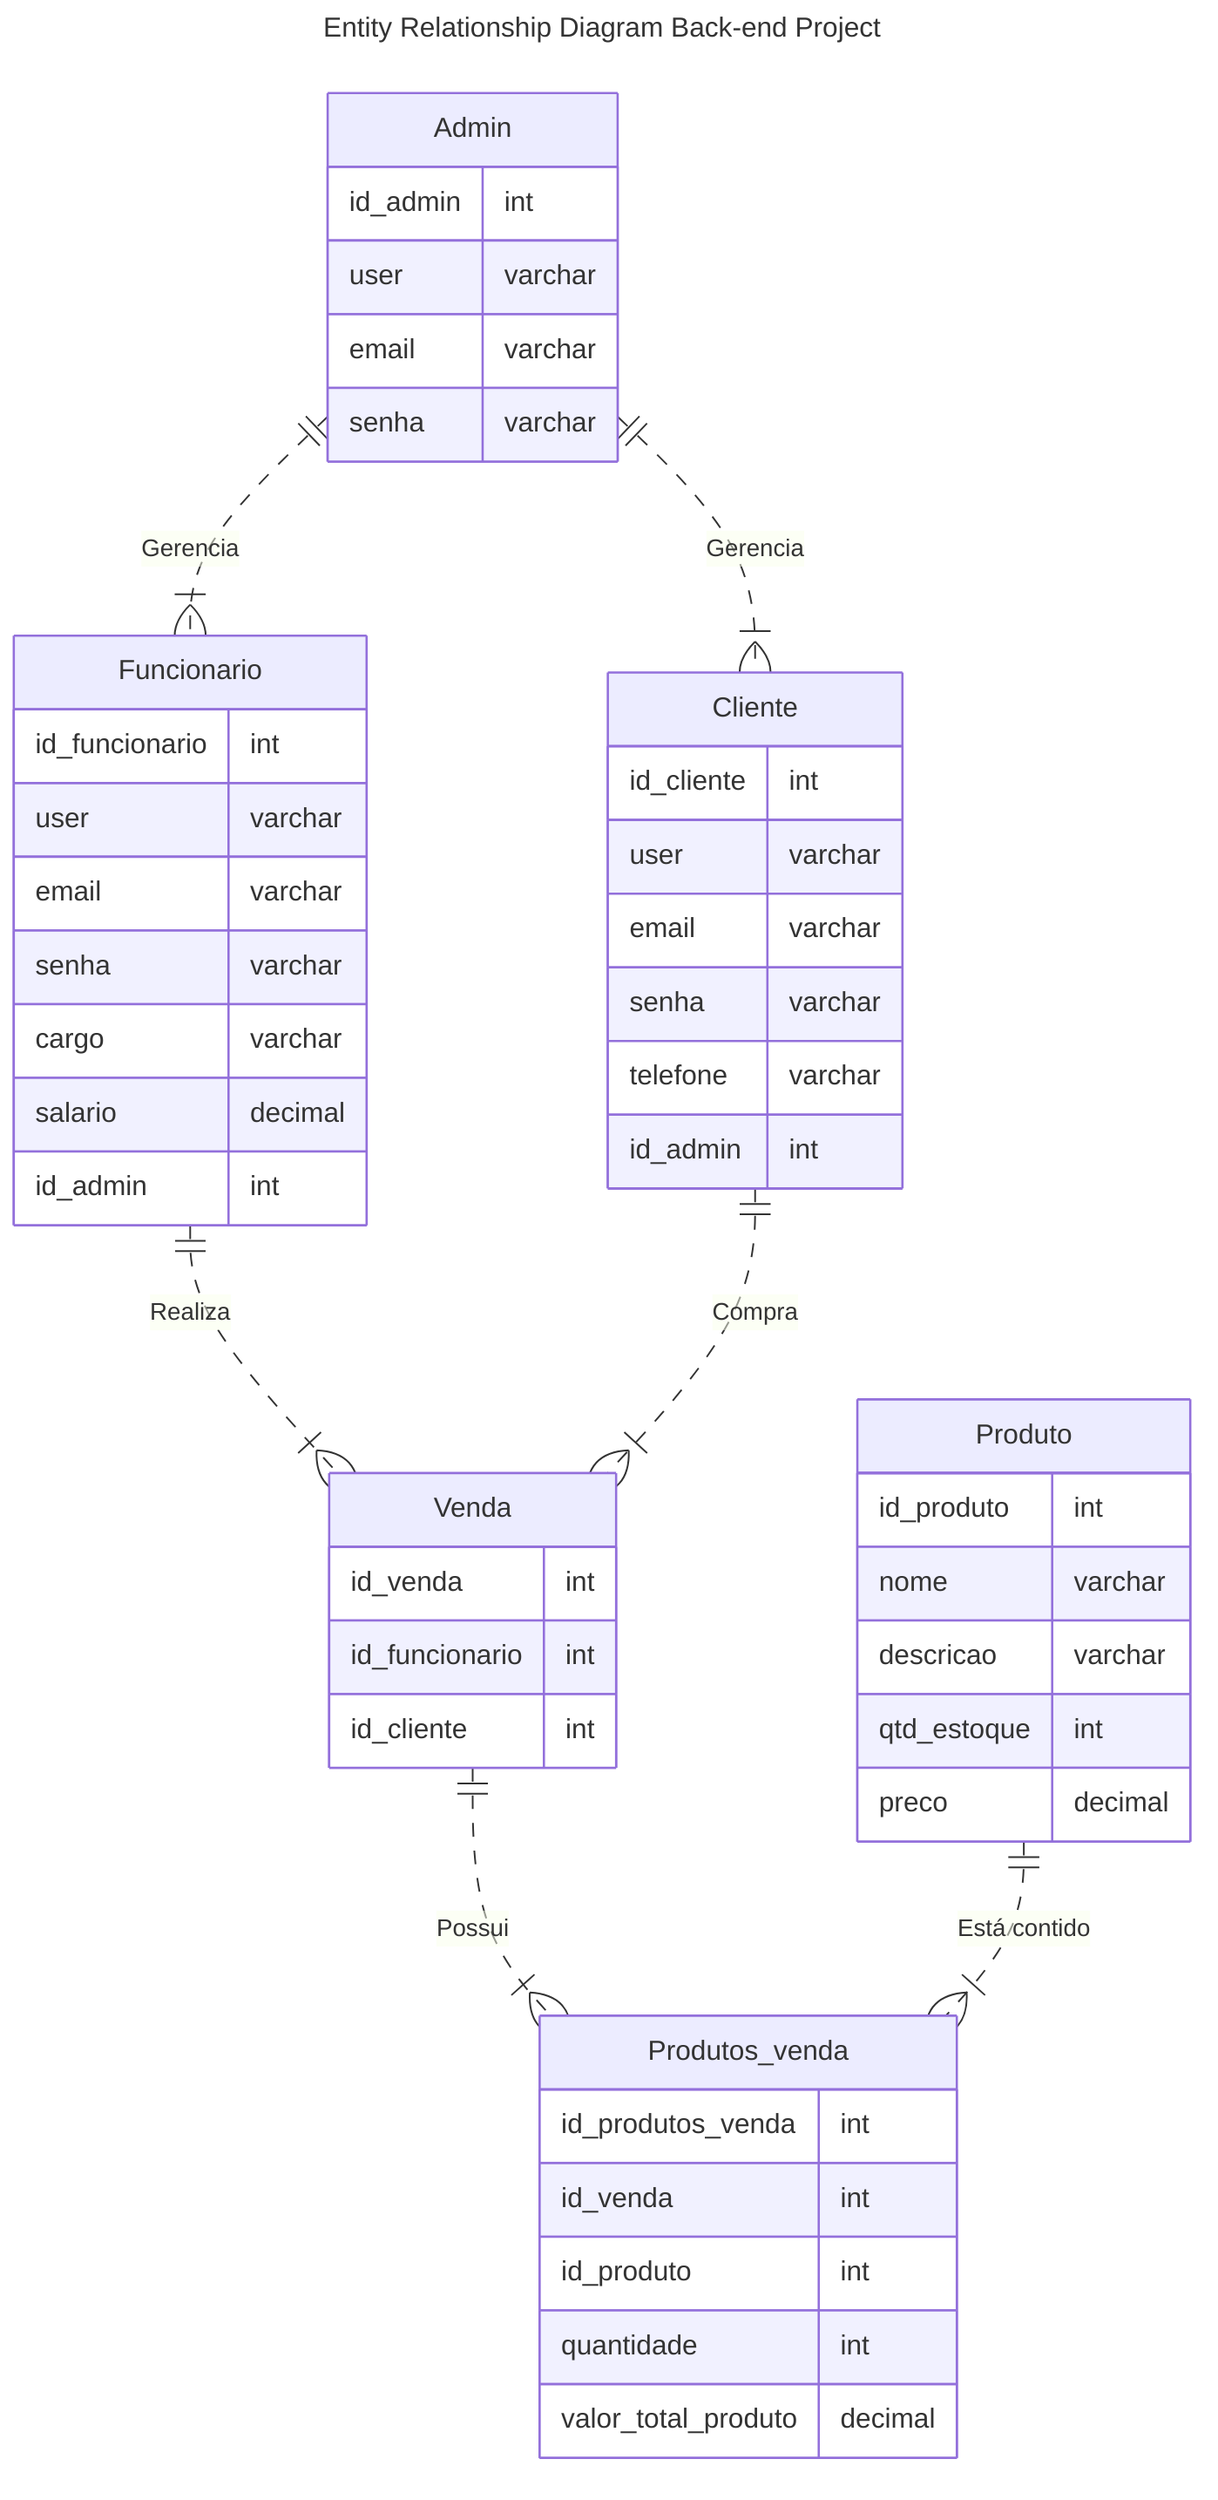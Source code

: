 ---
title: Entity Relationship Diagram Back-end Project
---
erDiagram
    Cliente {
      id_cliente int
      user varchar
      email varchar
      senha varchar
      telefone varchar
      id_admin int
    }

    Funcionario {
      id_funcionario int
      user varchar
      email varchar
      senha varchar
      cargo varchar
      salario decimal
      id_admin int
    }

    Venda {
      id_venda int
      id_funcionario int
      id_cliente int
    }

    Admin {
      id_admin int
      user varchar
      email varchar
      senha varchar
    }

    Produto {
      id_produto int
      nome varchar 
      descricao varchar
      qtd_estoque int
      preco decimal 
    }

    Produtos_venda{
      id_produtos_venda int
      id_venda int
      id_produto int
      quantidade int
      valor_total_produto decimal
    }

    Admin ||..|{ Funcionario : "Gerencia"
    Admin ||..|{ Cliente : "Gerencia"
    Funcionario ||..|{ Venda: "Realiza"
    Cliente||..|{ Venda: "Compra"
    Venda||..|{ Produtos_venda: "Possui"
    Produto||..|{ Produtos_venda: "Está contido"